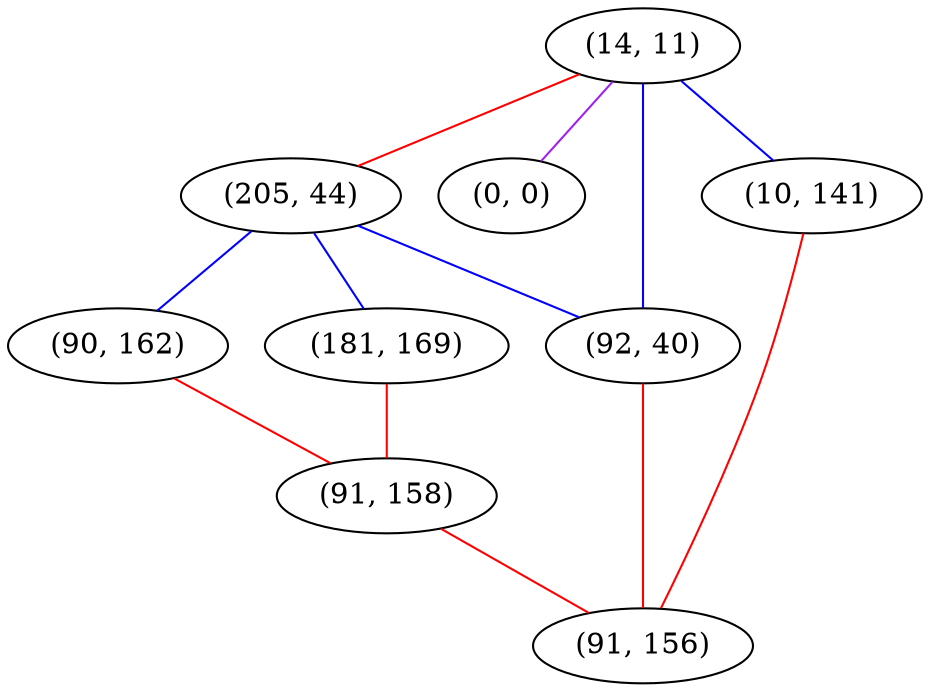 graph "" {
"(14, 11)";
"(205, 44)";
"(0, 0)";
"(10, 141)";
"(90, 162)";
"(181, 169)";
"(91, 158)";
"(92, 40)";
"(91, 156)";
"(14, 11)" -- "(205, 44)"  [color=red, key=0, weight=1];
"(14, 11)" -- "(0, 0)"  [color=purple, key=0, weight=4];
"(14, 11)" -- "(10, 141)"  [color=blue, key=0, weight=3];
"(14, 11)" -- "(92, 40)"  [color=blue, key=0, weight=3];
"(205, 44)" -- "(181, 169)"  [color=blue, key=0, weight=3];
"(205, 44)" -- "(92, 40)"  [color=blue, key=0, weight=3];
"(205, 44)" -- "(90, 162)"  [color=blue, key=0, weight=3];
"(10, 141)" -- "(91, 156)"  [color=red, key=0, weight=1];
"(90, 162)" -- "(91, 158)"  [color=red, key=0, weight=1];
"(181, 169)" -- "(91, 158)"  [color=red, key=0, weight=1];
"(91, 158)" -- "(91, 156)"  [color=red, key=0, weight=1];
"(92, 40)" -- "(91, 156)"  [color=red, key=0, weight=1];
}
